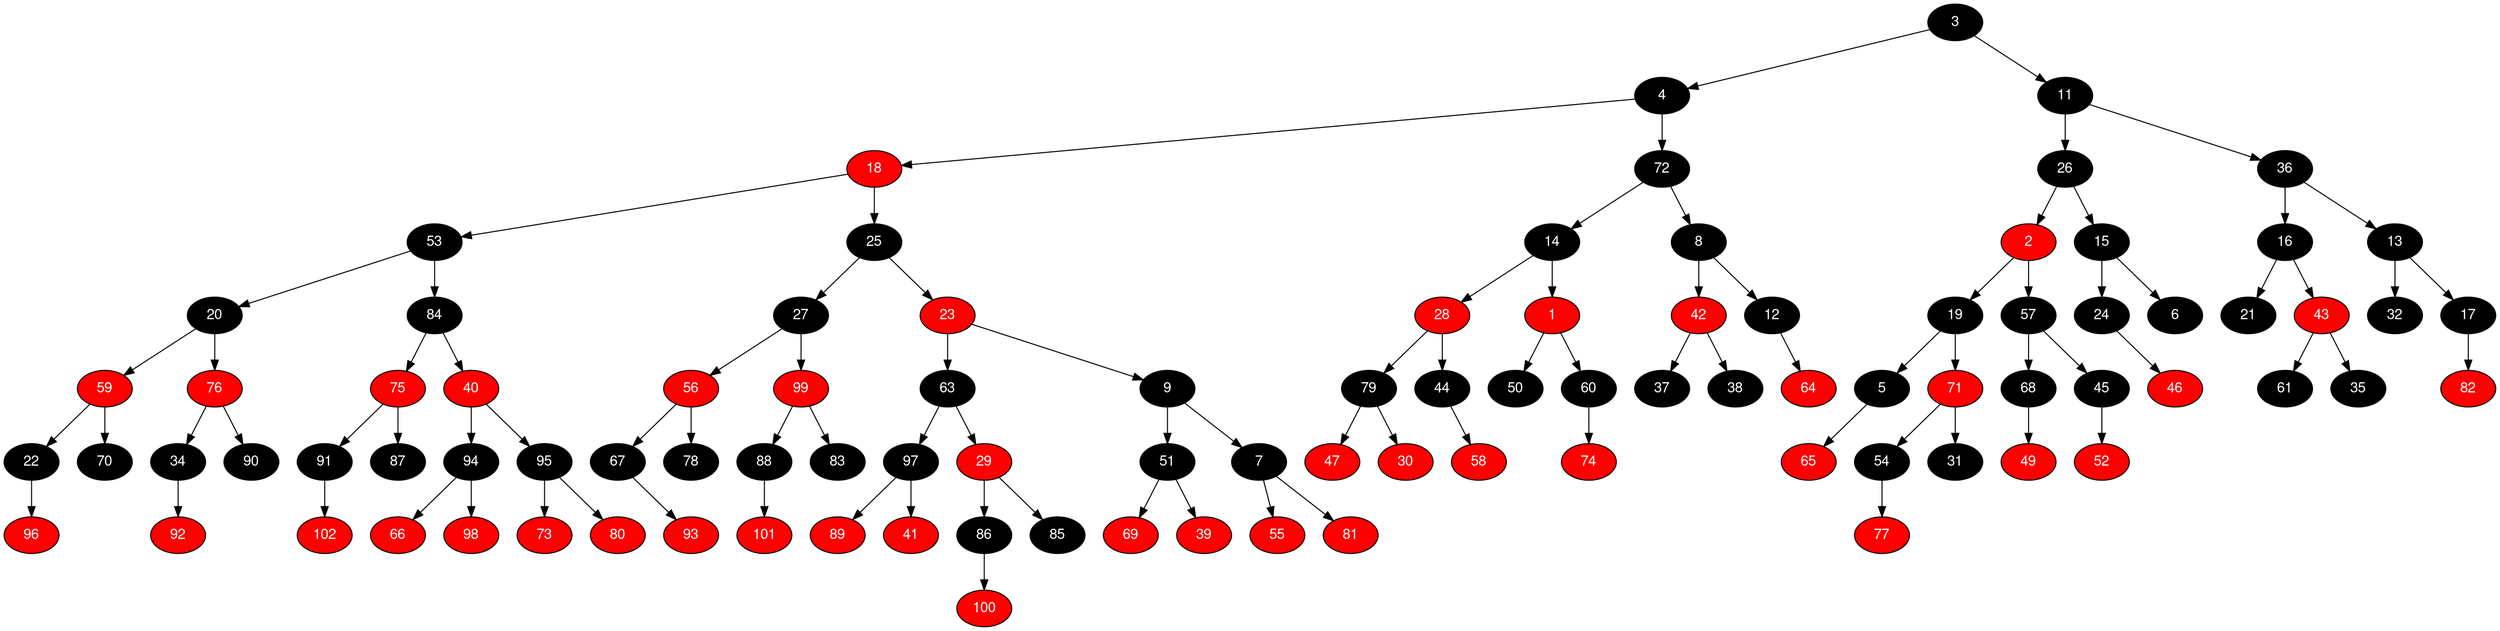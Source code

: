 digraph RB_Teste {
	node [fontname="Helvetica,Arial,sans-serif" style="filled"]
	edge [fontname="Helvetica,Arial,sans-serif" color="black"]

	{
		node [fillcolor=" black" fontcolor=" white"] 3 
		node [fillcolor=" black" fontcolor=" white"] 4 
		node [fillcolor=" red" fontcolor=" white"] 18 
		node [fillcolor=" black" fontcolor=" white"] 53 
		node [fillcolor=" black" fontcolor=" white"] 20 
		node [fillcolor=" red" fontcolor=" white"] 59 
		node [fillcolor=" black" fontcolor=" white"] 22 
		node [fillcolor=" red" fontcolor=" white"] 96 
		node [fillcolor=" black" fontcolor=" white"] 70 
		node [fillcolor=" red" fontcolor=" white"] 76 
		node [fillcolor=" black" fontcolor=" white"] 34 
		node [fillcolor=" red" fontcolor=" white"] 92 
		node [fillcolor=" black" fontcolor=" white"] 90 
		node [fillcolor=" black" fontcolor=" white"] 84 
		node [fillcolor=" red" fontcolor=" white"] 75 
		node [fillcolor=" black" fontcolor=" white"] 91 
		node [fillcolor=" red" fontcolor=" white"] 102 
		node [fillcolor=" black" fontcolor=" white"] 87 
		node [fillcolor=" red" fontcolor=" white"] 40 
		node [fillcolor=" black" fontcolor=" white"] 94 
		node [fillcolor=" red" fontcolor=" white"] 66 
		node [fillcolor=" red" fontcolor=" white"] 98 
		node [fillcolor=" black" fontcolor=" white"] 95 
		node [fillcolor=" red" fontcolor=" white"] 73 
		node [fillcolor=" red" fontcolor=" white"] 80 
		node [fillcolor=" black" fontcolor=" white"] 25 
		node [fillcolor=" black" fontcolor=" white"] 27 
		node [fillcolor=" red" fontcolor=" white"] 56 
		node [fillcolor=" black" fontcolor=" white"] 67 
		node [fillcolor=" red" fontcolor=" white"] 93 
		node [fillcolor=" black" fontcolor=" white"] 78 
		node [fillcolor=" red" fontcolor=" white"] 99 
		node [fillcolor=" black" fontcolor=" white"] 88 
		node [fillcolor=" red" fontcolor=" white"] 101 
		node [fillcolor=" black" fontcolor=" white"] 83 
		node [fillcolor=" red" fontcolor=" white"] 23 
		node [fillcolor=" black" fontcolor=" white"] 63 
		node [fillcolor=" black" fontcolor=" white"] 97 
		node [fillcolor=" red" fontcolor=" white"] 89 
		node [fillcolor=" red" fontcolor=" white"] 41 
		node [fillcolor=" red" fontcolor=" white"] 29 
		node [fillcolor=" black" fontcolor=" white"] 86 
		node [fillcolor=" red" fontcolor=" white"] 100 
		node [fillcolor=" black" fontcolor=" white"] 85 
		node [fillcolor=" black" fontcolor=" white"] 9 
		node [fillcolor=" black" fontcolor=" white"] 51 
		node [fillcolor=" red" fontcolor=" white"] 69 
		node [fillcolor=" red" fontcolor=" white"] 39 
		node [fillcolor=" black" fontcolor=" white"] 7 
		node [fillcolor=" red" fontcolor=" white"] 55 
		node [fillcolor=" red" fontcolor=" white"] 81 
		node [fillcolor=" black" fontcolor=" white"] 72 
		node [fillcolor=" black" fontcolor=" white"] 14 
		node [fillcolor=" red" fontcolor=" white"] 28 
		node [fillcolor=" black" fontcolor=" white"] 79 
		node [fillcolor=" red" fontcolor=" white"] 47 
		node [fillcolor=" red" fontcolor=" white"] 30 
		node [fillcolor=" black" fontcolor=" white"] 44 
		node [fillcolor=" red" fontcolor=" white"] 58 
		node [fillcolor=" red" fontcolor=" white"] 1 
		node [fillcolor=" black" fontcolor=" white"] 50 
		node [fillcolor=" black" fontcolor=" white"] 60 
		node [fillcolor=" red" fontcolor=" white"] 74 
		node [fillcolor=" black" fontcolor=" white"] 8 
		node [fillcolor=" red" fontcolor=" white"] 42 
		node [fillcolor=" black" fontcolor=" white"] 37 
		node [fillcolor=" black" fontcolor=" white"] 38 
		node [fillcolor=" black" fontcolor=" white"] 12 
		node [fillcolor=" red" fontcolor=" white"] 64 
		node [fillcolor=" black" fontcolor=" white"] 11 
		node [fillcolor=" black" fontcolor=" white"] 26 
		node [fillcolor=" red" fontcolor=" white"] 2 
		node [fillcolor=" black" fontcolor=" white"] 19 
		node [fillcolor=" black" fontcolor=" white"] 5 
		node [fillcolor=" red" fontcolor=" white"] 65 
		node [fillcolor=" red" fontcolor=" white"] 71 
		node [fillcolor=" black" fontcolor=" white"] 54 
		node [fillcolor=" red" fontcolor=" white"] 77 
		node [fillcolor=" black" fontcolor=" white"] 31 
		node [fillcolor=" black" fontcolor=" white"] 57 
		node [fillcolor=" black" fontcolor=" white"] 68 
		node [fillcolor=" red" fontcolor=" white"] 49 
		node [fillcolor=" black" fontcolor=" white"] 45 
		node [fillcolor=" red" fontcolor=" white"] 52 
		node [fillcolor=" black" fontcolor=" white"] 15 
		node [fillcolor=" black" fontcolor=" white"] 24 
		node [fillcolor=" red" fontcolor=" white"] 46 
		node [fillcolor=" black" fontcolor=" white"] 6 
		node [fillcolor=" black" fontcolor=" white"] 36 
		node [fillcolor=" black" fontcolor=" white"] 16 
		node [fillcolor=" black" fontcolor=" white"] 21 
		node [fillcolor=" red" fontcolor=" white"] 43 
		node [fillcolor=" black" fontcolor=" white"] 61 
		node [fillcolor=" black" fontcolor=" white"] 35 
		node [fillcolor=" black" fontcolor=" white"] 13 
		node [fillcolor=" black" fontcolor=" white"] 32 
		node [fillcolor=" black" fontcolor=" white"] 17 
		node [fillcolor=" red" fontcolor=" white"] 82 
	}

	3 -> 4 
	3 -> 11 
	4 -> 18 
	4 -> 72 
	18 -> 53 
	18 -> 25 
	53 -> 20 
	53 -> 84 
	20 -> 59 
	20 -> 76 
	59 -> 22 
	59 -> 70 
	22 -> 96 
	76 -> 34 
	76 -> 90 
	34 -> 92 
	84 -> 75 
	84 -> 40 
	75 -> 91 
	75 -> 87 
	91 -> 102 
	40 -> 94 
	40 -> 95 
	94 -> 66 
	94 -> 98 
	95 -> 73 
	95 -> 80 
	25 -> 27 
	25 -> 23 
	27 -> 56 
	27 -> 99 
	56 -> 67 
	56 -> 78 
	67 -> 93 
	99 -> 88 
	99 -> 83 
	88 -> 101 
	23 -> 63 
	23 -> 9 
	63 -> 97 
	63 -> 29 
	97 -> 89 
	97 -> 41 
	29 -> 86 
	29 -> 85 
	86 -> 100 
	9 -> 51 
	9 -> 7 
	51 -> 69 
	51 -> 39 
	7 -> 55 
	7 -> 81 
	72 -> 14 
	72 -> 8 
	14 -> 28 
	14 -> 1 
	28 -> 79 
	28 -> 44 
	79 -> 47 
	79 -> 30 
	44 -> 58 
	1 -> 50 
	1 -> 60 
	60 -> 74 
	8 -> 42 
	8 -> 12 
	42 -> 37 
	42 -> 38 
	12 -> 64 
	11 -> 26 
	11 -> 36 
	26 -> 2 
	26 -> 15 
	2 -> 19 
	2 -> 57 
	19 -> 5 
	19 -> 71 
	5 -> 65 
	71 -> 54 
	71 -> 31 
	54 -> 77 
	57 -> 68 
	57 -> 45 
	68 -> 49 
	45 -> 52 
	15 -> 24 
	15 -> 6 
	24 -> 46 
	36 -> 16 
	36 -> 13 
	16 -> 21 
	16 -> 43 
	43 -> 61 
	43 -> 35 
	13 -> 32 
	13 -> 17 
	17 -> 82 
}
